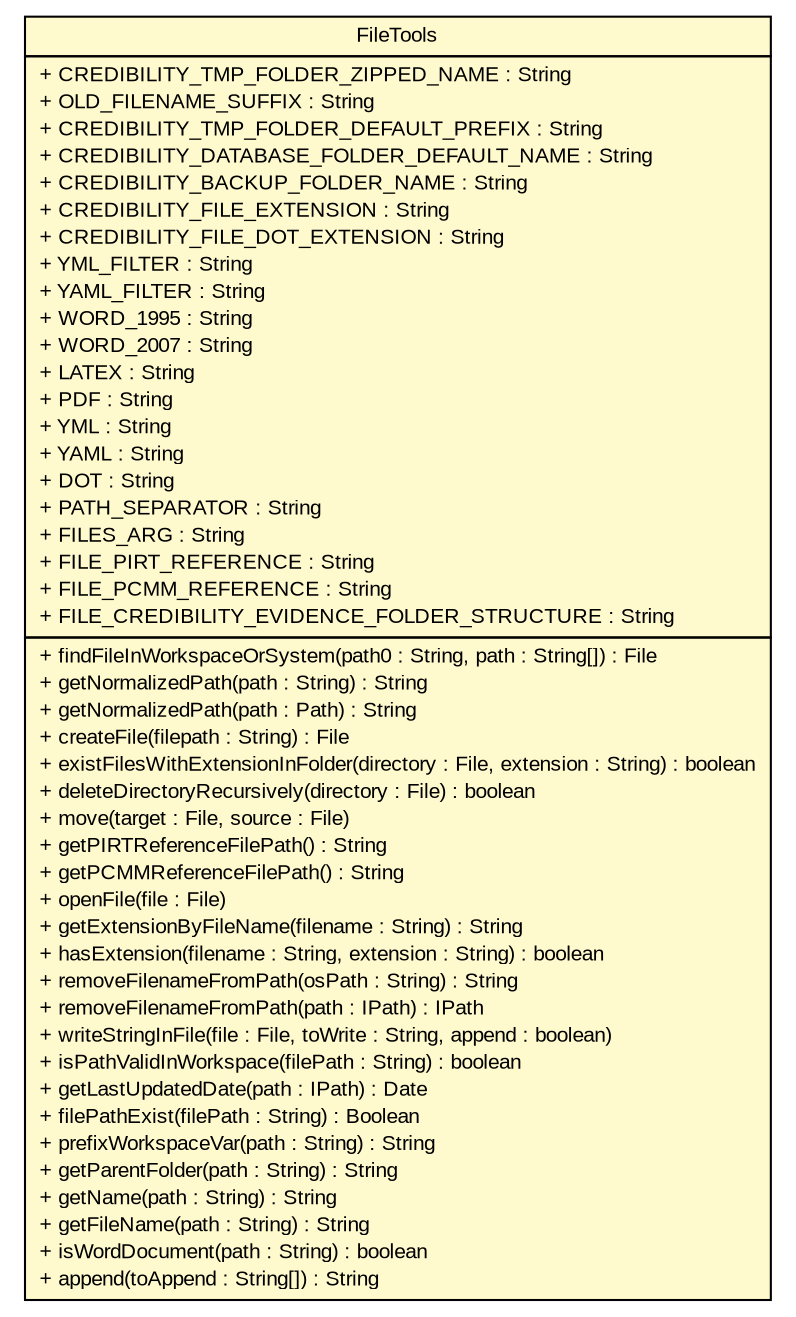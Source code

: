#!/usr/local/bin/dot
#
# Class diagram 
# Generated by UMLGraph version R5_6-24-gf6e263 (http://www.umlgraph.org/)
#

digraph G {
	edge [fontname="arial",fontsize=10,labelfontname="arial",labelfontsize=10];
	node [fontname="arial",fontsize=10,shape=plaintext];
	nodesep=0.25;
	ranksep=0.5;
	// gov.sandia.cf.tools.FileTools
	c112295 [label=<<table title="gov.sandia.cf.tools.FileTools" border="0" cellborder="1" cellspacing="0" cellpadding="2" port="p" bgcolor="lemonChiffon" href="./FileTools.html">
		<tr><td><table border="0" cellspacing="0" cellpadding="1">
<tr><td align="center" balign="center"> FileTools </td></tr>
		</table></td></tr>
		<tr><td><table border="0" cellspacing="0" cellpadding="1">
<tr><td align="left" balign="left"> + CREDIBILITY_TMP_FOLDER_ZIPPED_NAME : String </td></tr>
<tr><td align="left" balign="left"> + OLD_FILENAME_SUFFIX : String </td></tr>
<tr><td align="left" balign="left"> + CREDIBILITY_TMP_FOLDER_DEFAULT_PREFIX : String </td></tr>
<tr><td align="left" balign="left"> + CREDIBILITY_DATABASE_FOLDER_DEFAULT_NAME : String </td></tr>
<tr><td align="left" balign="left"> + CREDIBILITY_BACKUP_FOLDER_NAME : String </td></tr>
<tr><td align="left" balign="left"> + CREDIBILITY_FILE_EXTENSION : String </td></tr>
<tr><td align="left" balign="left"> + CREDIBILITY_FILE_DOT_EXTENSION : String </td></tr>
<tr><td align="left" balign="left"> + YML_FILTER : String </td></tr>
<tr><td align="left" balign="left"> + YAML_FILTER : String </td></tr>
<tr><td align="left" balign="left"> + WORD_1995 : String </td></tr>
<tr><td align="left" balign="left"> + WORD_2007 : String </td></tr>
<tr><td align="left" balign="left"> + LATEX : String </td></tr>
<tr><td align="left" balign="left"> + PDF : String </td></tr>
<tr><td align="left" balign="left"> + YML : String </td></tr>
<tr><td align="left" balign="left"> + YAML : String </td></tr>
<tr><td align="left" balign="left"> + DOT : String </td></tr>
<tr><td align="left" balign="left"> + PATH_SEPARATOR : String </td></tr>
<tr><td align="left" balign="left"> + FILES_ARG : String </td></tr>
<tr><td align="left" balign="left"> + FILE_PIRT_REFERENCE : String </td></tr>
<tr><td align="left" balign="left"> + FILE_PCMM_REFERENCE : String </td></tr>
<tr><td align="left" balign="left"> + FILE_CREDIBILITY_EVIDENCE_FOLDER_STRUCTURE : String </td></tr>
		</table></td></tr>
		<tr><td><table border="0" cellspacing="0" cellpadding="1">
<tr><td align="left" balign="left"> + findFileInWorkspaceOrSystem(path0 : String, path : String[]) : File </td></tr>
<tr><td align="left" balign="left"> + getNormalizedPath(path : String) : String </td></tr>
<tr><td align="left" balign="left"> + getNormalizedPath(path : Path) : String </td></tr>
<tr><td align="left" balign="left"> + createFile(filepath : String) : File </td></tr>
<tr><td align="left" balign="left"> + existFilesWithExtensionInFolder(directory : File, extension : String) : boolean </td></tr>
<tr><td align="left" balign="left"> + deleteDirectoryRecursively(directory : File) : boolean </td></tr>
<tr><td align="left" balign="left"> + move(target : File, source : File) </td></tr>
<tr><td align="left" balign="left"> + getPIRTReferenceFilePath() : String </td></tr>
<tr><td align="left" balign="left"> + getPCMMReferenceFilePath() : String </td></tr>
<tr><td align="left" balign="left"> + openFile(file : File) </td></tr>
<tr><td align="left" balign="left"> + getExtensionByFileName(filename : String) : String </td></tr>
<tr><td align="left" balign="left"> + hasExtension(filename : String, extension : String) : boolean </td></tr>
<tr><td align="left" balign="left"> + removeFilenameFromPath(osPath : String) : String </td></tr>
<tr><td align="left" balign="left"> + removeFilenameFromPath(path : IPath) : IPath </td></tr>
<tr><td align="left" balign="left"> + writeStringInFile(file : File, toWrite : String, append : boolean) </td></tr>
<tr><td align="left" balign="left"> + isPathValidInWorkspace(filePath : String) : boolean </td></tr>
<tr><td align="left" balign="left"> + getLastUpdatedDate(path : IPath) : Date </td></tr>
<tr><td align="left" balign="left"> + filePathExist(filePath : String) : Boolean </td></tr>
<tr><td align="left" balign="left"> + prefixWorkspaceVar(path : String) : String </td></tr>
<tr><td align="left" balign="left"> + getParentFolder(path : String) : String </td></tr>
<tr><td align="left" balign="left"> + getName(path : String) : String </td></tr>
<tr><td align="left" balign="left"> + getFileName(path : String) : String </td></tr>
<tr><td align="left" balign="left"> + isWordDocument(path : String) : boolean </td></tr>
<tr><td align="left" balign="left"> + append(toAppend : String[]) : String </td></tr>
		</table></td></tr>
		</table>>, URL="./FileTools.html", fontname="arial", fontcolor="black", fontsize=10.0];
}

